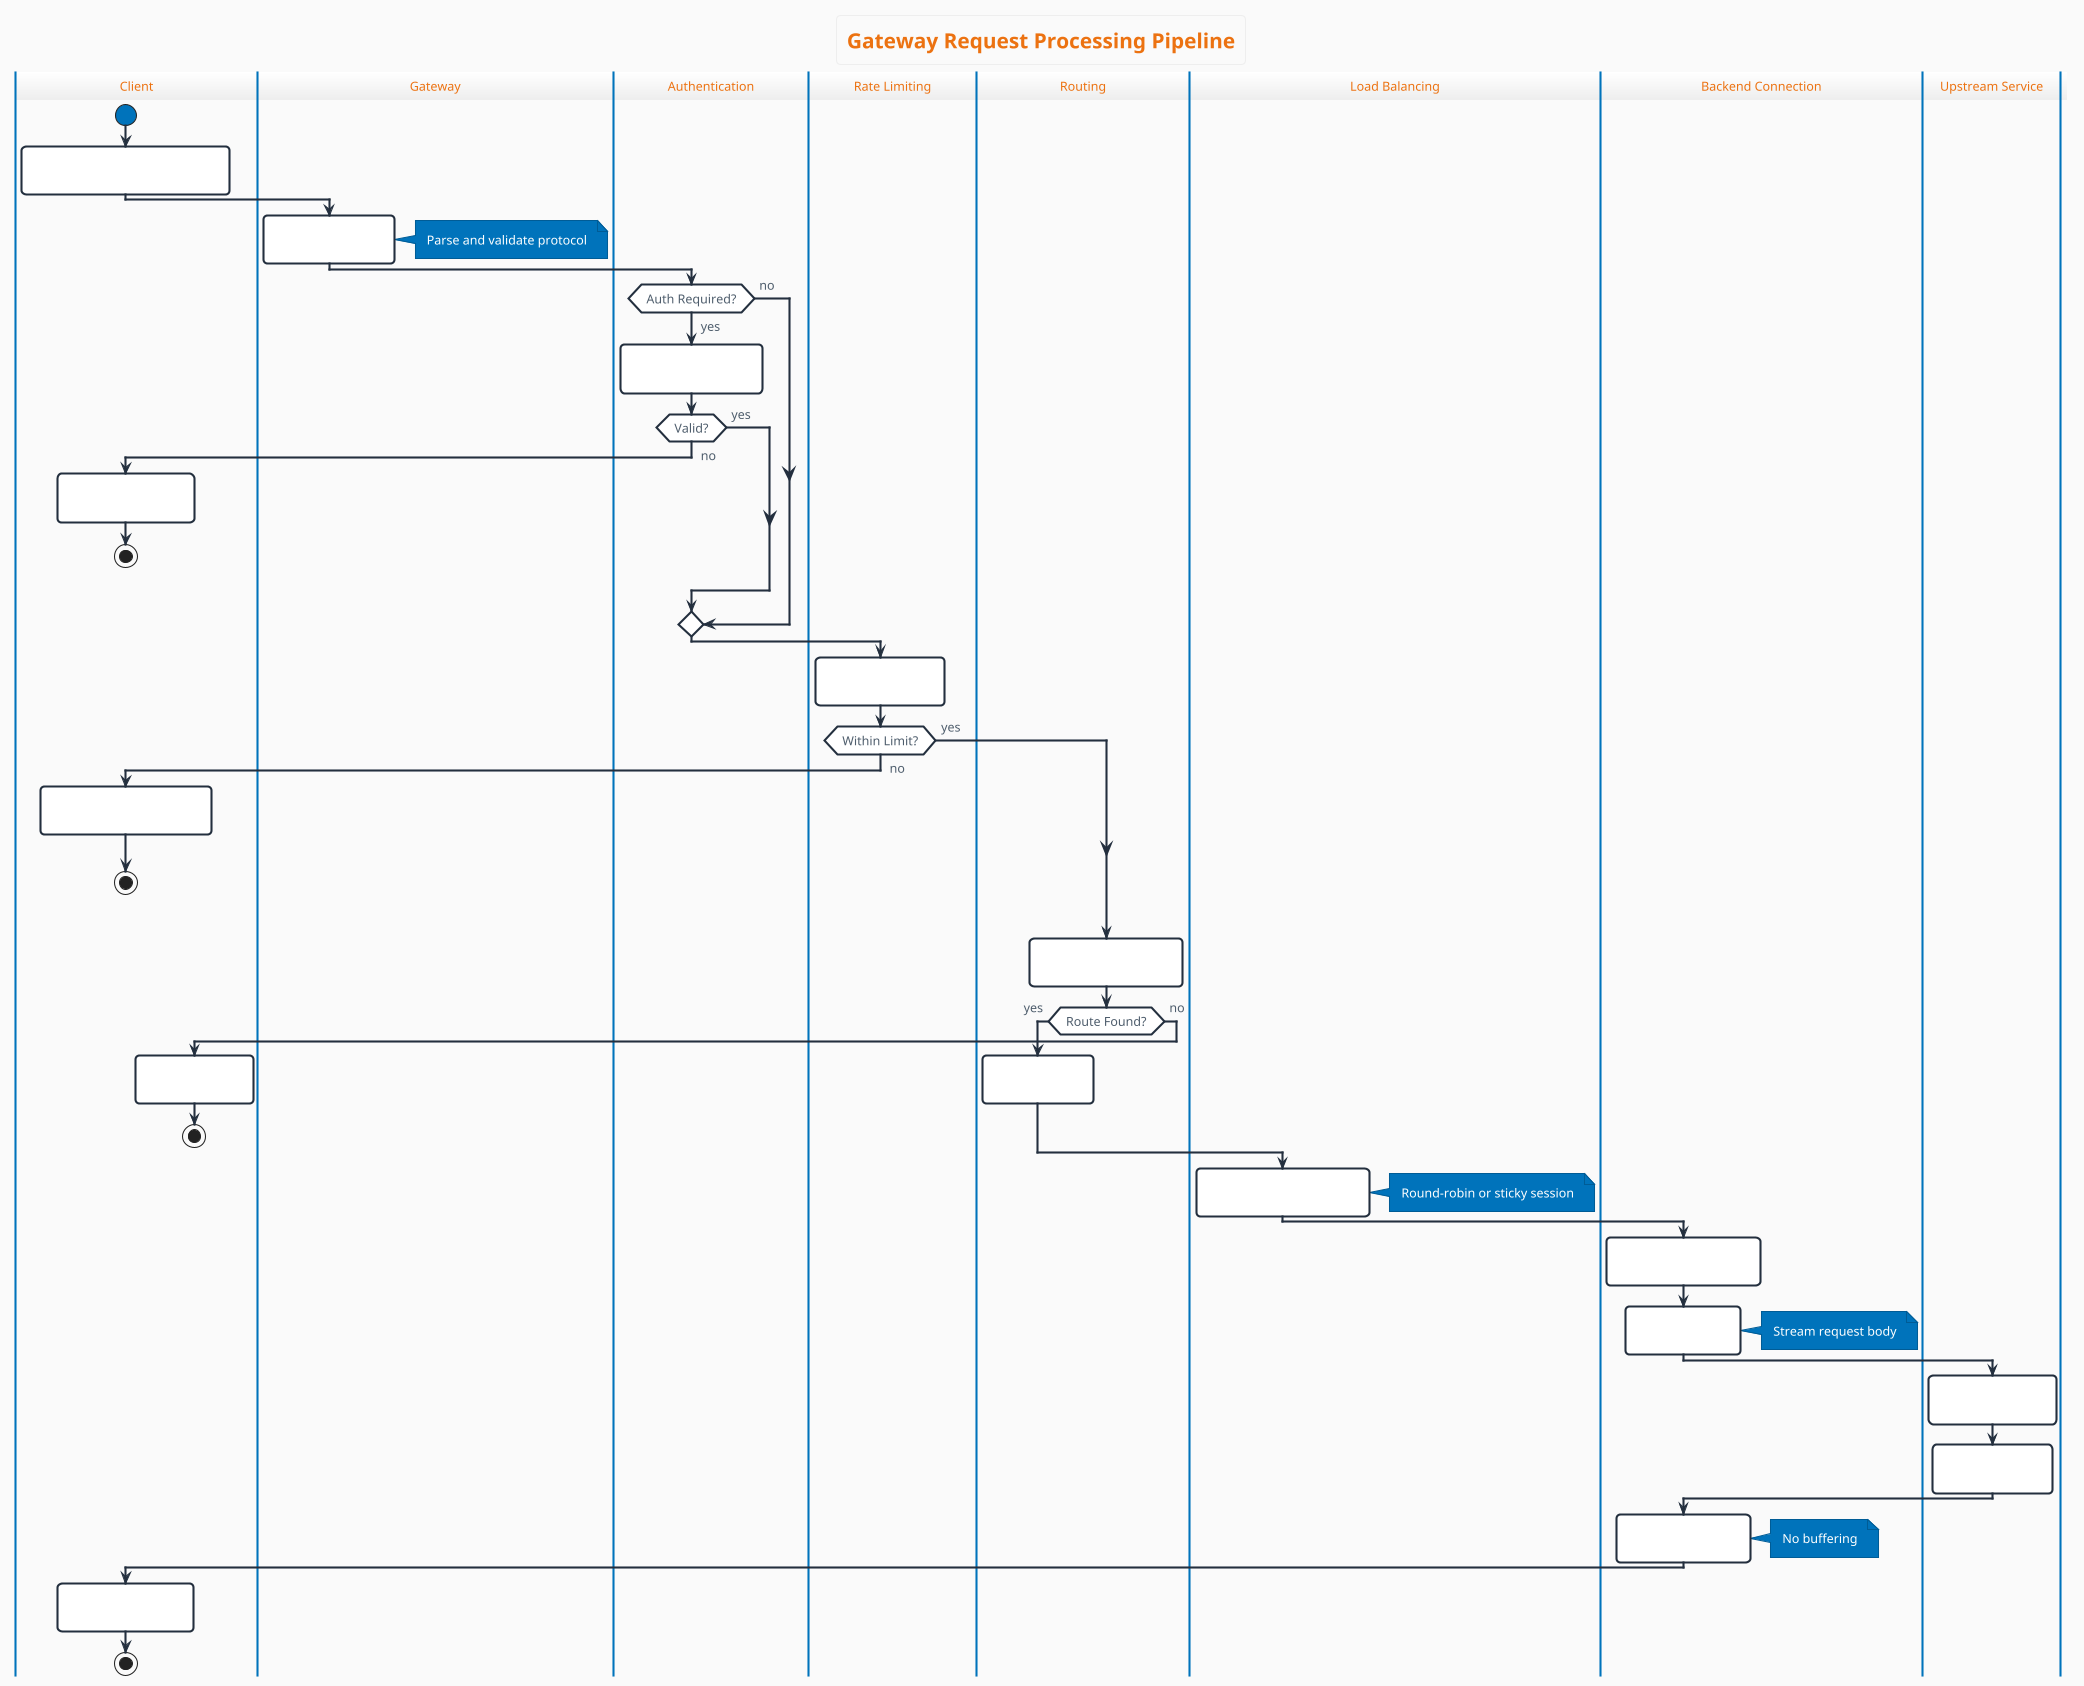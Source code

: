 @startuml request-flow
!theme aws-orange
skinparam defaultFontName "Amazon Ember"
skinparam backgroundColor #FAFAFA
skinparam ArrowColor #232F3E
skinparam ArrowThickness 2
skinparam ActivityBorderColor #232F3E
skinparam ActivityBackgroundColor #FFFFFF
skinparam ActivityBorderThickness 2

title Gateway Request Processing Pipeline

|Client|
start
:HTTP/WebSocket/SSE Request;

|Gateway|
:Protocol Adapter;
note right: Parse and validate protocol

|Authentication|
if (Auth Required?) then (yes)
  :Extract Credentials;
  if (Valid?) then (yes)
  else (no)
    |Client|
    :401 Unauthorized;
    stop
  endif
else (no)
endif

|Rate Limiting|
:Check Rate Limit;
if (Within Limit?) then (yes)
else (no)
  |Client|
  :429 Too Many Requests;
  stop
endif

|Routing|
:Match Route Pattern;
if (Route Found?) then (yes)
  :Select Service;
else (no)
  |Client|
  :404 Not Found;
  stop
endif

|Load Balancing|
:Select Backend Instance;
note right: Round-robin or sticky session

|Backend Connection|
:Establish Connection;
:Proxy Request;
note right: Stream request body

|Upstream Service|
:Process Request;
:Send Response;

|Backend Connection|
:Stream Response;
note right: No buffering

|Client|
:Receive Response;

stop

@enduml